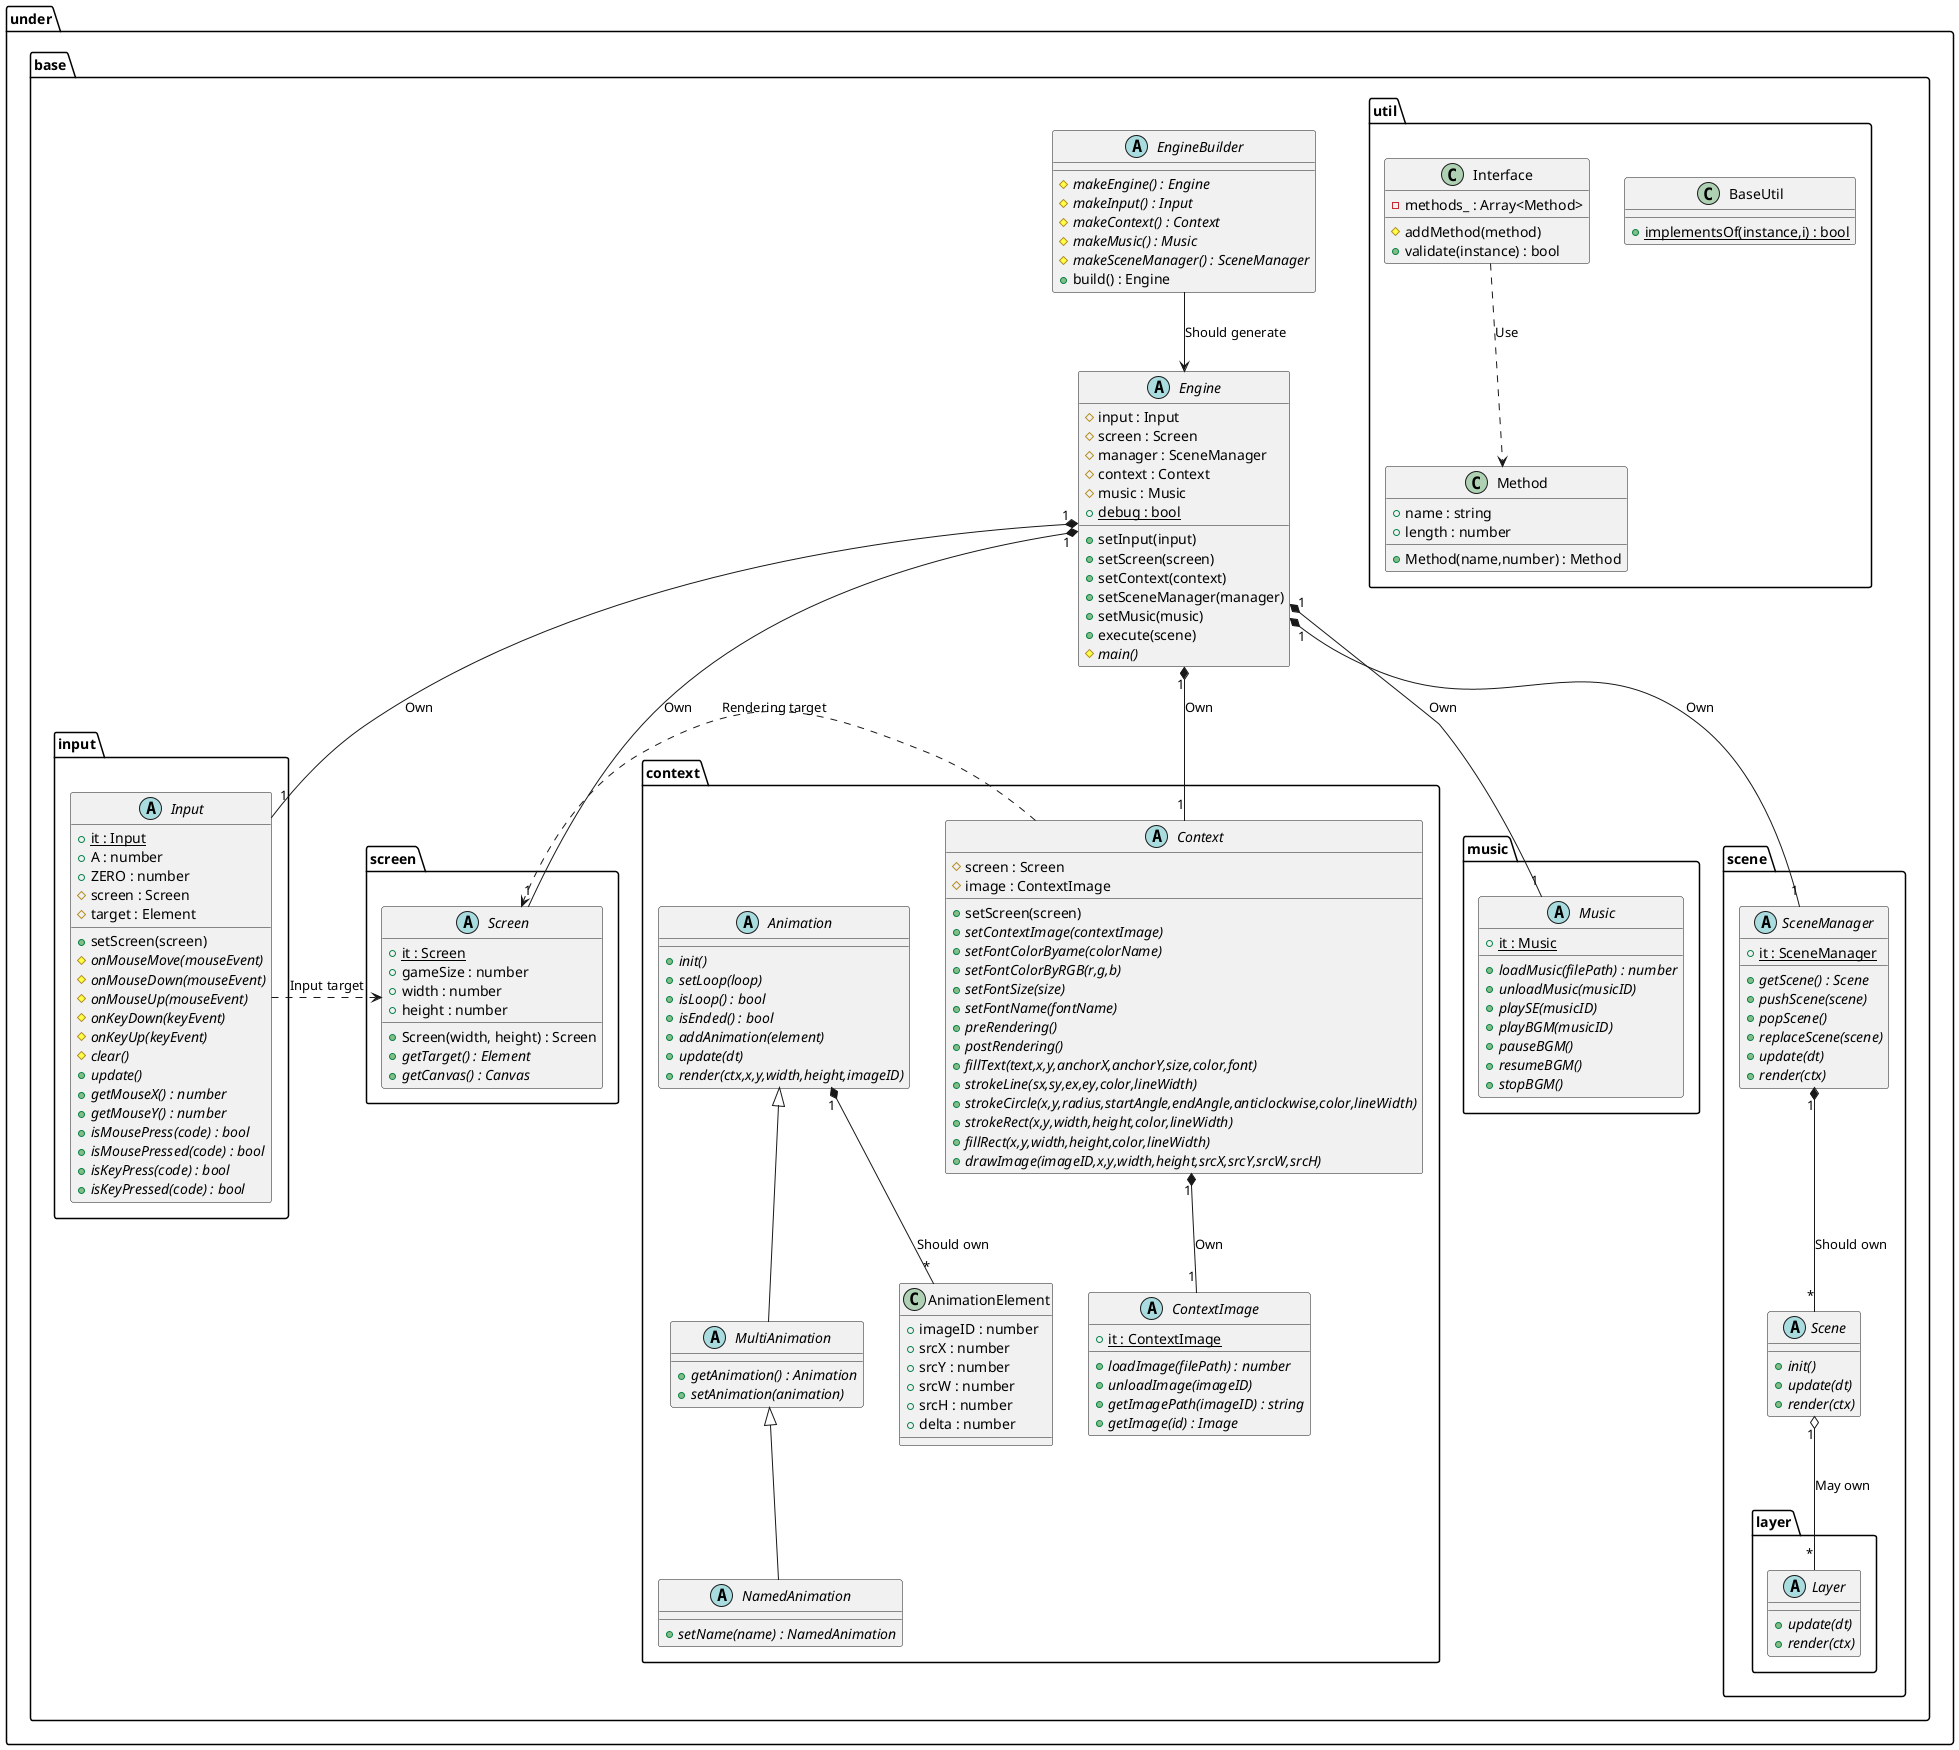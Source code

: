@startuml GameBaseBase

package under {
    package base {
        abstract EngineBuilder {
            {abstract} #makeEngine() : Engine
            {abstract} #makeInput() : Input
            {abstract} #makeContext() : Context
            {abstract} #makeMusic() : Music
            {abstract} #makeSceneManager() : SceneManager
            +build() : Engine
        }
        abstract Engine {
            #input : Input
            #screen : Screen
            #manager : SceneManager
            #context : Context
            #music : Music
            +setInput(input)
            +setScreen(screen)
            +setContext(context)
            +setSceneManager(manager)
            +setMusic(music)
            +execute(scene)
            {static} +debug : bool
            {abstract} #main()
        }

        package input {
            abstract Input {
                {static} +it : Input /' Singleton '/
                +A : number
                +ZERO : number
                #screen : Screen
                #target : Element
                +setScreen(screen)
                {abstract} #onMouseMove(mouseEvent)
                {abstract} #onMouseDown(mouseEvent)
                {abstract} #onMouseUp(mouseEvent)
                {abstract} #onKeyDown(keyEvent)
                {abstract} #onKeyUp(keyEvent)
                {abstract} #clear()
                {abstract} +update()
                {abstract} +getMouseX() : number
                {abstract} +getMouseY() : number
                {abstract} +isMousePress(code) : bool
                {abstract} +isMousePressed(code) : bool
                {abstract} +isKeyPress(code) : bool
                {abstract} +isKeyPressed(code) : bool
            }
        }

        package screen {
            abstract Screen {
                +Screen(width, height) : Screen
                {static} +it : Screen /' Singleton '/
                +gameSize : number
                +width : number
                +height : number
                {abstract} +getTarget() : Element
                {abstract} +getCanvas() : Canvas
            }
        }

        package music {
            abstract Music {
                {static} +it : Music /' Singleton '/
                {abstract} +loadMusic(filePath) : number
                {abstract} +unloadMusic(musicID)
                {abstract} +playSE(musicID)
                {abstract} +playBGM(musicID)
                {abstract} +pauseBGM()
                {abstract} +resumeBGM()
                {abstract} +stopBGM()
            }
        }

        package context {
            abstract Context {
                #screen : Screen
                #image : ContextImage
                +setScreen(screen)
                {abstract} +setContextImage(contextImage)
                {abstract} +setFontColorByame(colorName)
                {abstract} +setFontColorByRGB(r,g,b)
                {abstract} +setFontSize(size)
                {abstract} +setFontName(fontName)
                {abstract} +preRendering()
                {abstract} +postRendering()
                {abstract} +fillText(text,x,y,anchorX,anchorY,size,color,font)
                {abstract} +strokeLine(sx,sy,ex,ey,color,lineWidth)
                {abstract} +strokeCircle(x,y,radius,startAngle,endAngle,anticlockwise,color,lineWidth)
                {abstract} +strokeRect(x,y,width,height,color,lineWidth)
                {abstract} +fillRect(x,y,width,height,color,lineWidth)
                {abstract} +drawImage(imageID,x,y,width,height,srcX,srcY,srcW,srcH)
            }
            abstract ContextImage {
                {static} +it : ContextImage /' Singleton '/
                {abstract} +loadImage(filePath) : number
                {abstract} +unloadImage(imageID)
                {abstract} +getImagePath(imageID) : string
                {abstract} +getImage(id) : Image
            }

            abstract Animation {
                {abstract} +init()
                {abstract} +setLoop(loop)
                {abstract} +isLoop() : bool
                {abstract} +isEnded() : bool
                {abstract} +addAnimation(element)
                {abstract} +update(dt)
                {abstract} +render(ctx,x,y,width,height,imageID)
            }
            abstract MultiAnimation {
                {abstract} +getAnimation() : Animation
                {abstract} +setAnimation(animation)
            }
            abstract NamedAnimation {
                {abstract} +setName(name) : NamedAnimation
            }
            class AnimationElement {
                +imageID : number
                +srcX : number
                +srcY : number
                +srcW : number
                +srcH : number
                +delta : number
            }
        }

        package scene {
            abstract SceneManager {
                {static} +it : SceneManager /' Singleton '/
                {abstract} +getScene() : Scene
                {abstract} +pushScene(scene)
                {abstract} +popScene()
                {abstract} +replaceScene(scene)
                {abstract} +update(dt)
                {abstract} +render(ctx)
            }
            abstract Scene {
                {abstract} +init()
                {abstract} +update(dt)
                {abstract} +render(ctx)
            }

            package layer {
                abstract Layer {
                    {abstract} +update(dt)
                    {abstract} +render(ctx)
                }
            }
        }

        package util {
            class BaseUtil {
                {static} +implementsOf(instance,i) : bool
            }
            class Interface {
                -methods_ : Array<Method>
                #addMethod(method)
                +validate(instance) : bool
            }
            class Method {
                +Method(name,number) : Method
                +name : string
                +length : number
            }
        }
    }
}

EngineBuilder --> Engine : Should generate
Engine "1"*-- "1" Screen : Own
Engine "1"*-- "1" Input : Own
Engine "1"*-- "1" SceneManager : Own
Engine "1"*-- "1" Context : Own
Engine "1"*-- "1" Music : Own

Input .> Screen : Input target
Context .> Screen : Rendering target

SceneManager "1"*--"*" Scene : Should own
Scene "1" o--"*" Layer : May own
Context "1"*--"1" ContextImage : Own

Animation "1"*--"*"AnimationElement : Should own

Animation <|-- MultiAnimation
MultiAnimation <|-- NamedAnimation

Interface ..> Method : Use

@enduml
